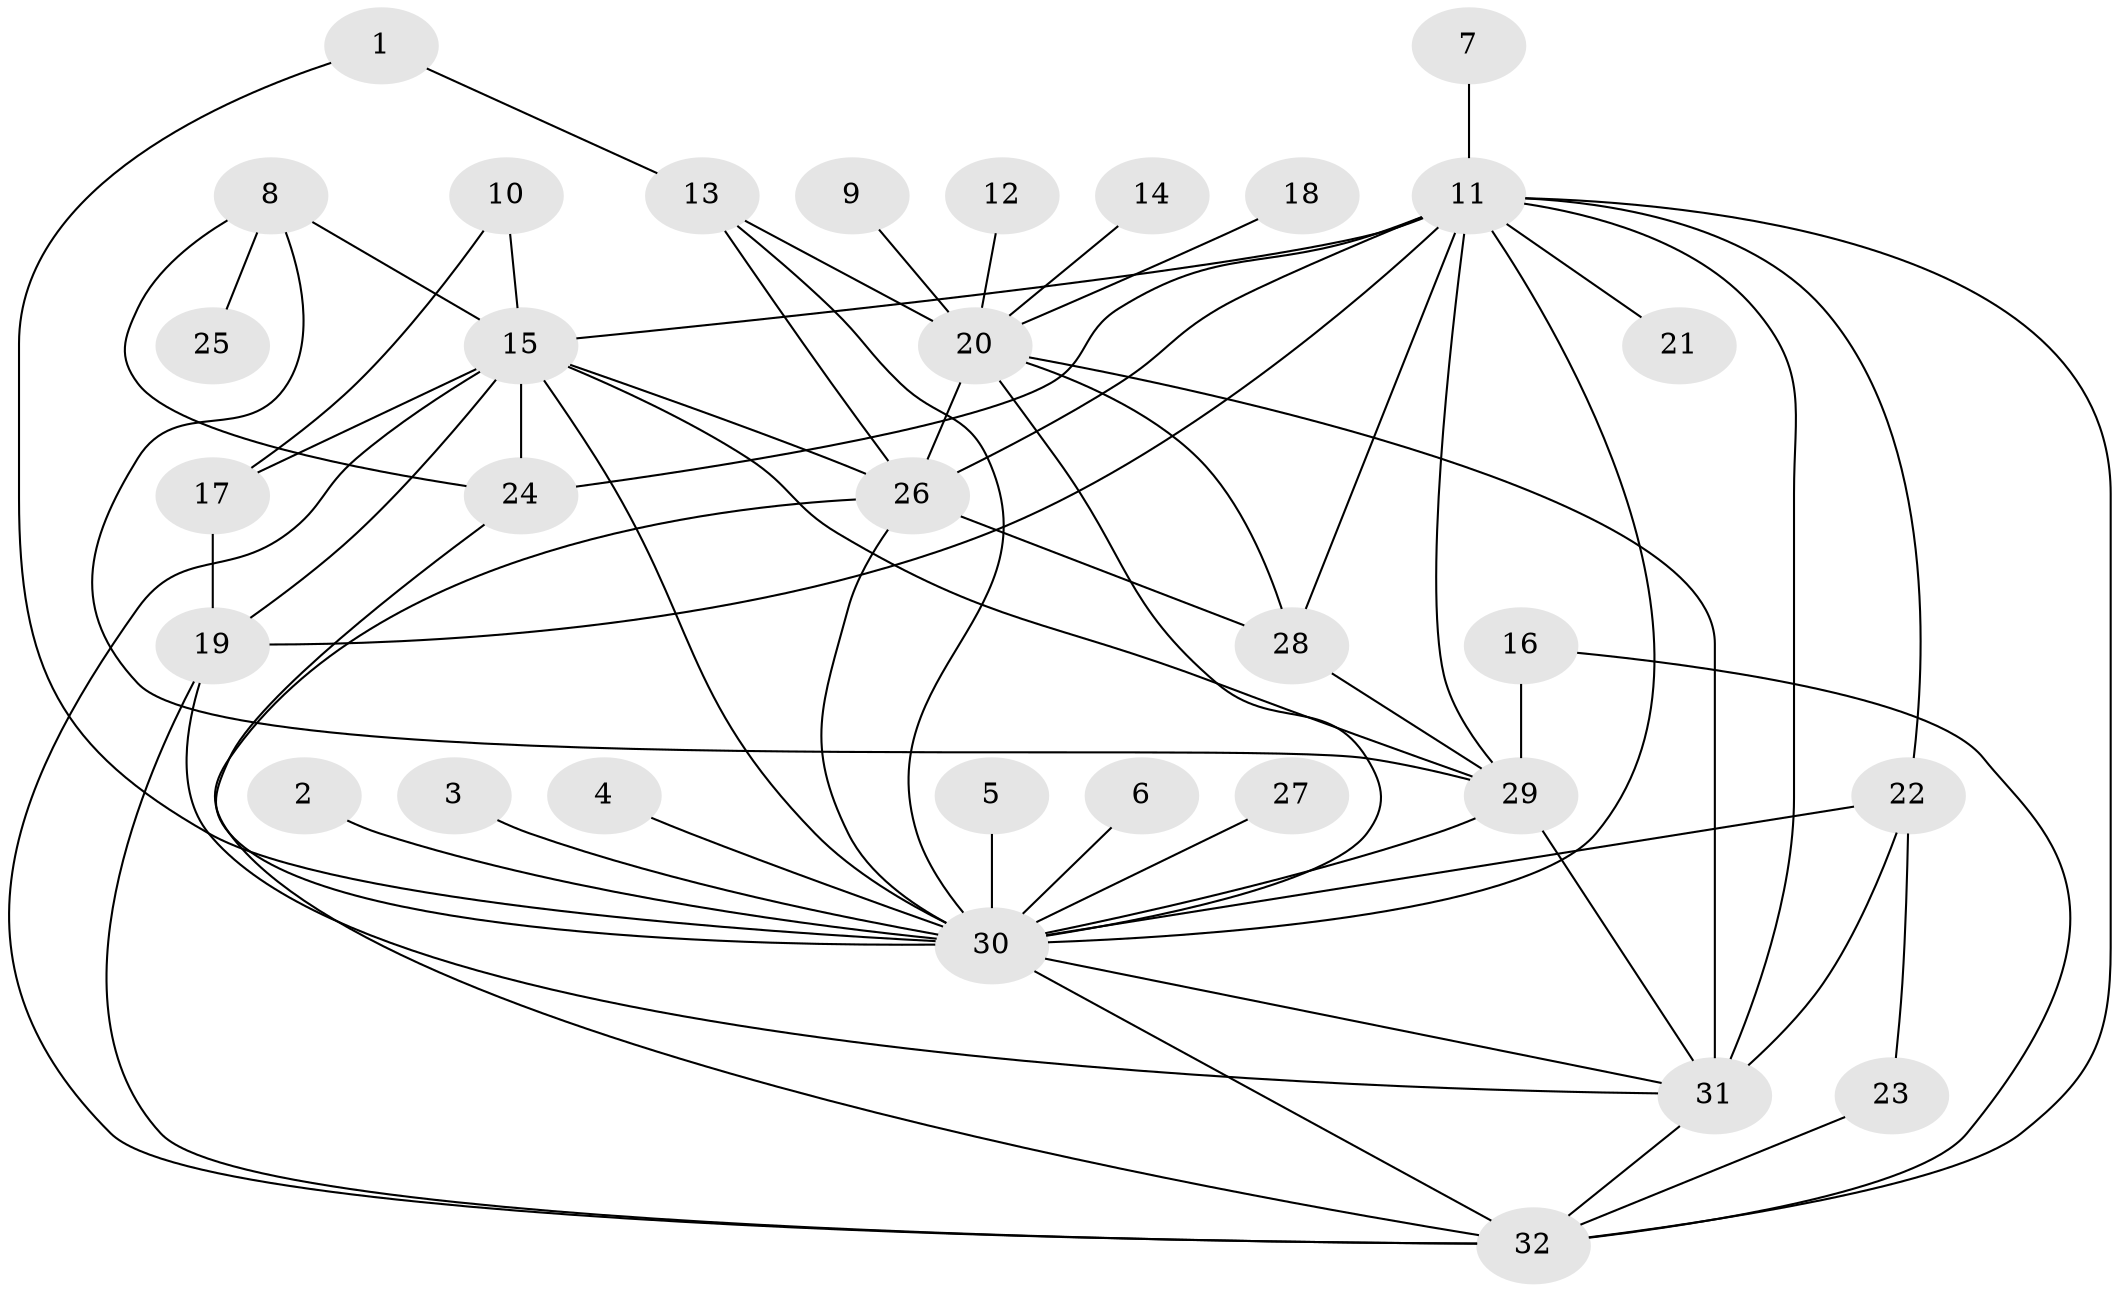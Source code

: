 // original degree distribution, {14: 0.009433962264150943, 23: 0.009433962264150943, 2: 0.16037735849056603, 10: 0.009433962264150943, 9: 0.02830188679245283, 24: 0.009433962264150943, 3: 0.09433962264150944, 4: 0.09433962264150944, 6: 0.02830188679245283, 7: 0.009433962264150943, 5: 0.05660377358490566, 1: 0.4716981132075472, 13: 0.009433962264150943, 8: 0.009433962264150943}
// Generated by graph-tools (version 1.1) at 2025/36/03/04/25 23:36:47]
// undirected, 32 vertices, 63 edges
graph export_dot {
  node [color=gray90,style=filled];
  1;
  2;
  3;
  4;
  5;
  6;
  7;
  8;
  9;
  10;
  11;
  12;
  13;
  14;
  15;
  16;
  17;
  18;
  19;
  20;
  21;
  22;
  23;
  24;
  25;
  26;
  27;
  28;
  29;
  30;
  31;
  32;
  1 -- 13 [weight=1.0];
  1 -- 30 [weight=1.0];
  2 -- 30 [weight=1.0];
  3 -- 30 [weight=1.0];
  4 -- 30 [weight=1.0];
  5 -- 30 [weight=1.0];
  6 -- 30 [weight=1.0];
  7 -- 11 [weight=1.0];
  8 -- 15 [weight=2.0];
  8 -- 24 [weight=1.0];
  8 -- 25 [weight=2.0];
  8 -- 29 [weight=1.0];
  9 -- 20 [weight=1.0];
  10 -- 15 [weight=1.0];
  10 -- 17 [weight=1.0];
  11 -- 15 [weight=1.0];
  11 -- 19 [weight=3.0];
  11 -- 21 [weight=1.0];
  11 -- 22 [weight=1.0];
  11 -- 24 [weight=2.0];
  11 -- 26 [weight=2.0];
  11 -- 28 [weight=1.0];
  11 -- 29 [weight=1.0];
  11 -- 30 [weight=1.0];
  11 -- 31 [weight=3.0];
  11 -- 32 [weight=2.0];
  12 -- 20 [weight=1.0];
  13 -- 20 [weight=1.0];
  13 -- 26 [weight=1.0];
  13 -- 30 [weight=1.0];
  14 -- 20 [weight=1.0];
  15 -- 17 [weight=1.0];
  15 -- 19 [weight=2.0];
  15 -- 24 [weight=1.0];
  15 -- 26 [weight=1.0];
  15 -- 29 [weight=1.0];
  15 -- 30 [weight=3.0];
  15 -- 32 [weight=1.0];
  16 -- 29 [weight=1.0];
  16 -- 32 [weight=1.0];
  17 -- 19 [weight=1.0];
  18 -- 20 [weight=1.0];
  19 -- 31 [weight=1.0];
  19 -- 32 [weight=1.0];
  20 -- 26 [weight=1.0];
  20 -- 28 [weight=1.0];
  20 -- 30 [weight=1.0];
  20 -- 31 [weight=2.0];
  22 -- 23 [weight=1.0];
  22 -- 30 [weight=3.0];
  22 -- 31 [weight=1.0];
  23 -- 32 [weight=1.0];
  24 -- 30 [weight=2.0];
  26 -- 28 [weight=1.0];
  26 -- 30 [weight=1.0];
  26 -- 32 [weight=1.0];
  27 -- 30 [weight=1.0];
  28 -- 29 [weight=2.0];
  29 -- 30 [weight=1.0];
  29 -- 31 [weight=1.0];
  30 -- 31 [weight=1.0];
  30 -- 32 [weight=2.0];
  31 -- 32 [weight=1.0];
}
